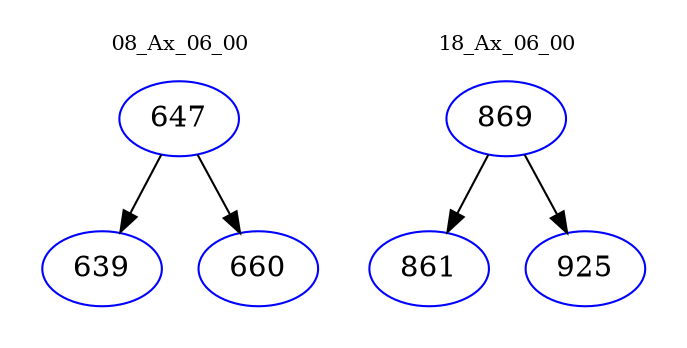 digraph{
subgraph cluster_0 {
color = white
label = "08_Ax_06_00";
fontsize=10;
T0_647 [label="647", color="blue"]
T0_647 -> T0_639 [color="black"]
T0_639 [label="639", color="blue"]
T0_647 -> T0_660 [color="black"]
T0_660 [label="660", color="blue"]
}
subgraph cluster_1 {
color = white
label = "18_Ax_06_00";
fontsize=10;
T1_869 [label="869", color="blue"]
T1_869 -> T1_861 [color="black"]
T1_861 [label="861", color="blue"]
T1_869 -> T1_925 [color="black"]
T1_925 [label="925", color="blue"]
}
}
